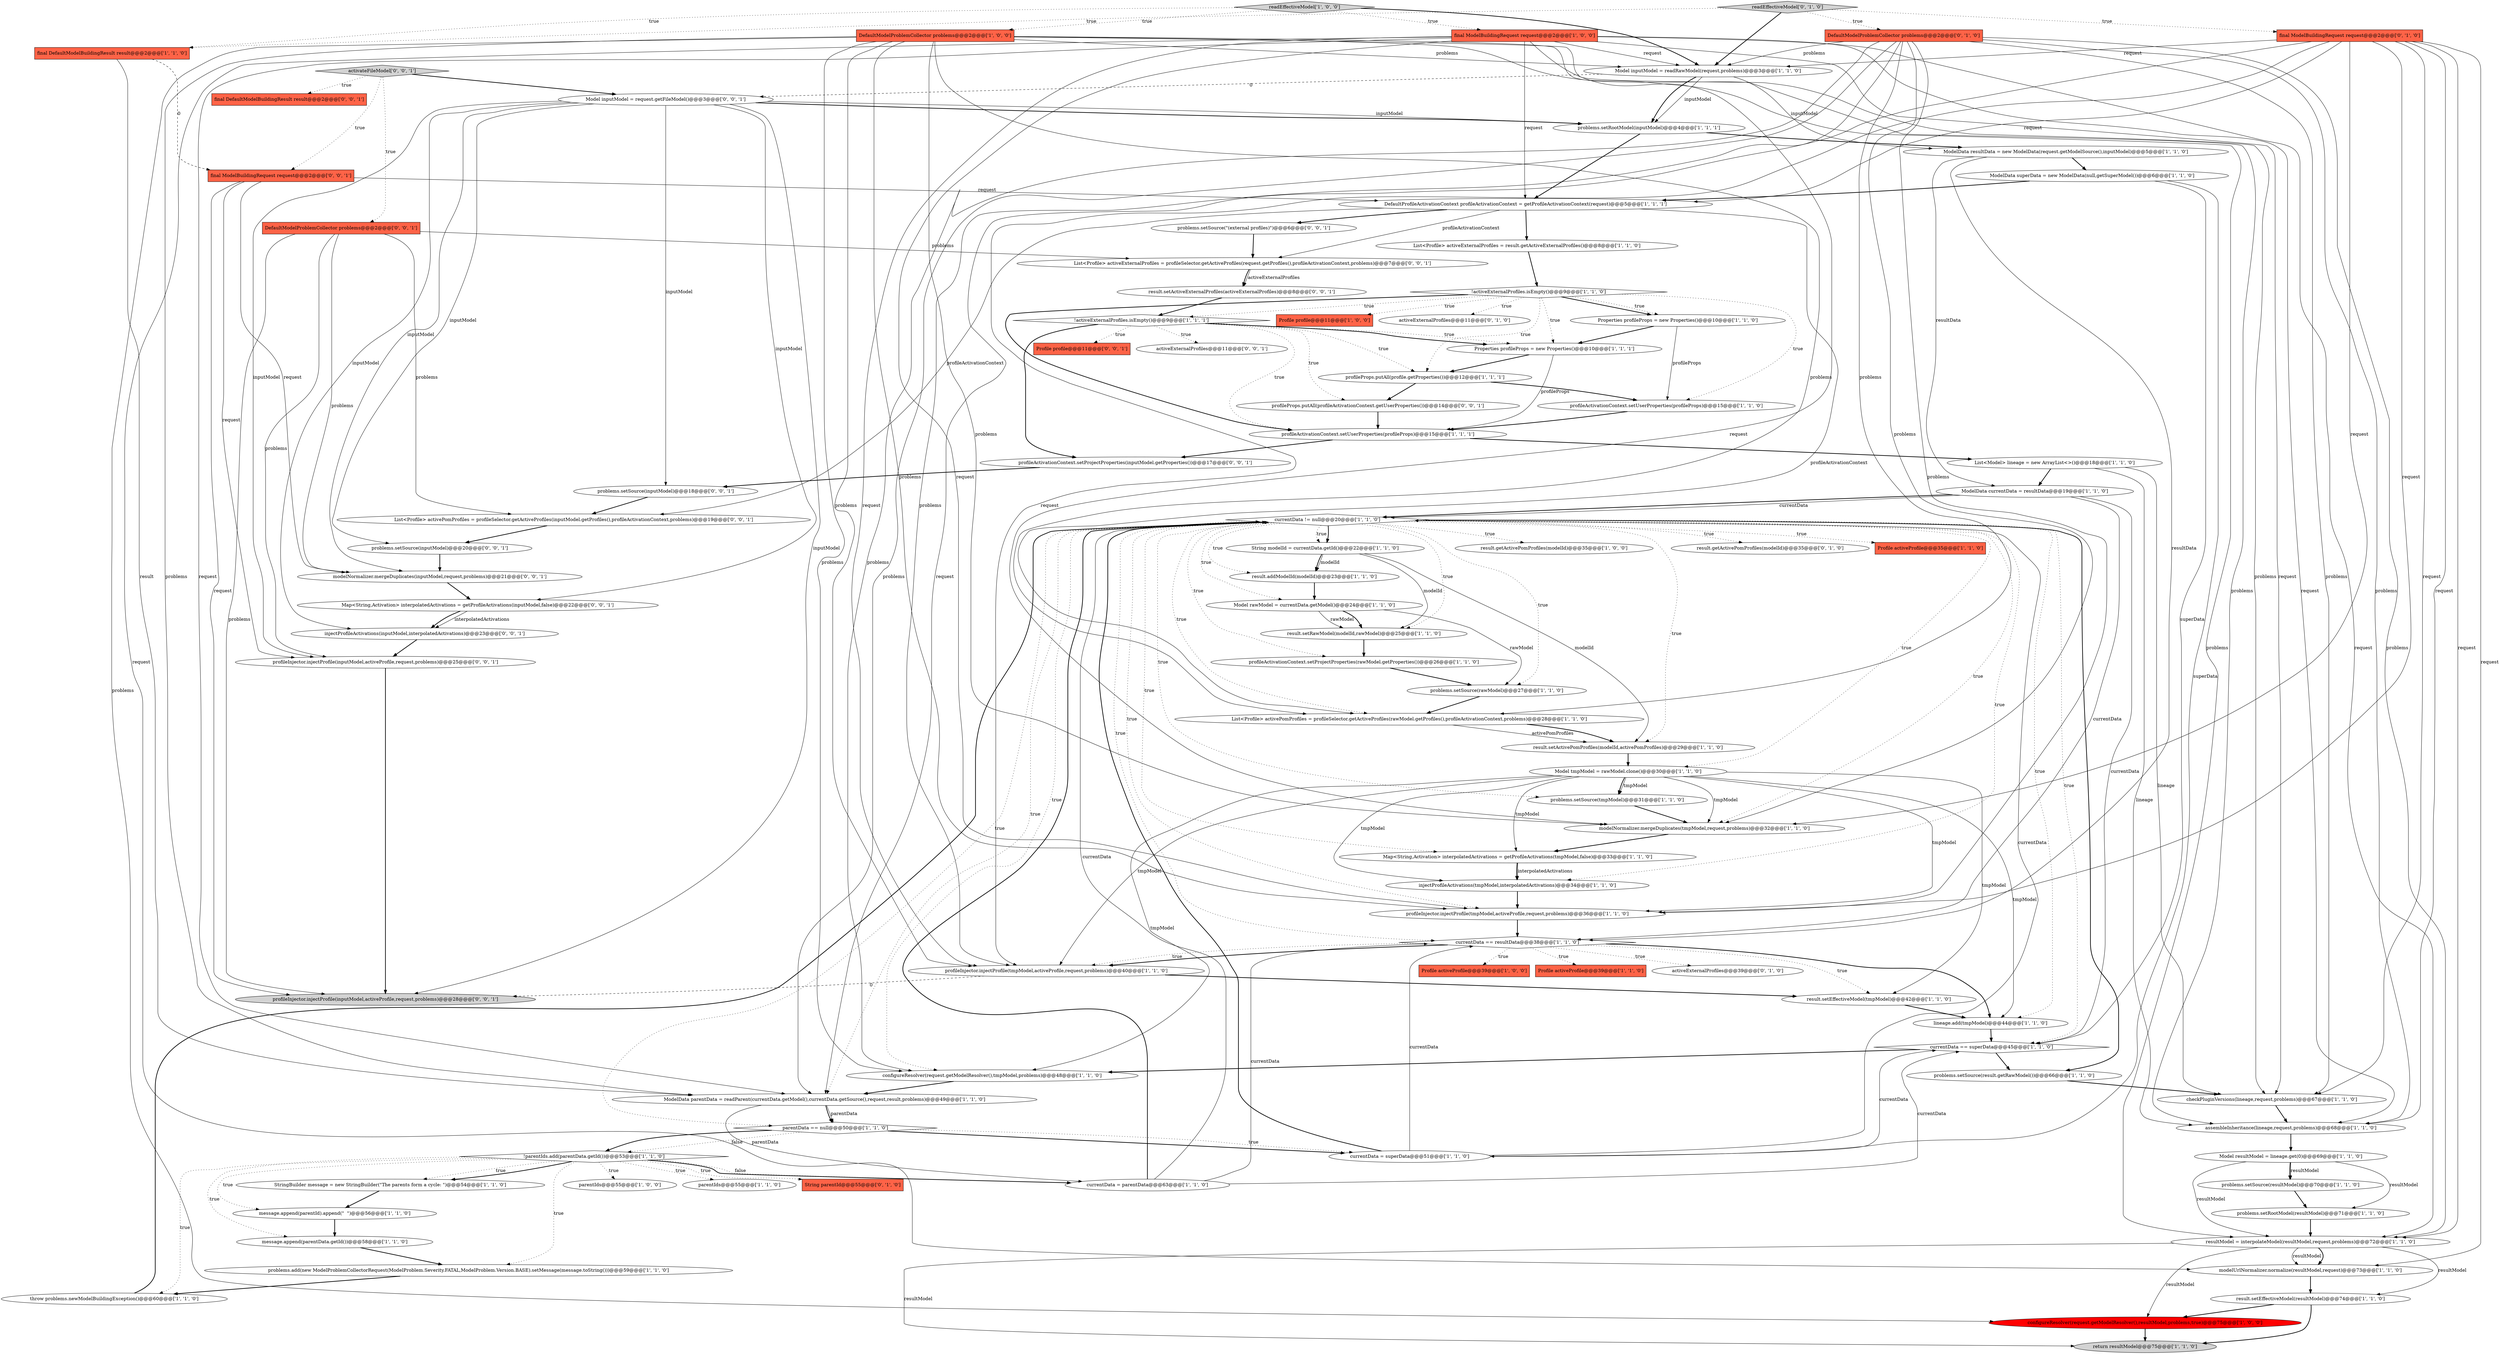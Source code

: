 digraph {
10 [style = filled, label = "result.getActivePomProfiles(modelId)@@@35@@@['1', '0', '0']", fillcolor = white, shape = ellipse image = "AAA0AAABBB1BBB"];
92 [style = filled, label = "result.setActiveExternalProfiles(activeExternalProfiles)@@@8@@@['0', '0', '1']", fillcolor = white, shape = ellipse image = "AAA0AAABBB3BBB"];
1 [style = filled, label = "problems.setSource(tmpModel)@@@31@@@['1', '1', '0']", fillcolor = white, shape = ellipse image = "AAA0AAABBB1BBB"];
60 [style = filled, label = "resultModel = interpolateModel(resultModel,request,problems)@@@72@@@['1', '1', '0']", fillcolor = white, shape = ellipse image = "AAA0AAABBB1BBB"];
55 [style = filled, label = "currentData == superData@@@45@@@['1', '1', '0']", fillcolor = white, shape = diamond image = "AAA0AAABBB1BBB"];
64 [style = filled, label = "throw problems.newModelBuildingException()@@@60@@@['1', '1', '0']", fillcolor = white, shape = ellipse image = "AAA0AAABBB1BBB"];
18 [style = filled, label = "parentIds@@@55@@@['1', '0', '0']", fillcolor = white, shape = ellipse image = "AAA0AAABBB1BBB"];
51 [style = filled, label = "profileInjector.injectProfile(tmpModel,activeProfile,request,problems)@@@36@@@['1', '1', '0']", fillcolor = white, shape = ellipse image = "AAA0AAABBB1BBB"];
85 [style = filled, label = "Profile profile@@@11@@@['0', '0', '1']", fillcolor = tomato, shape = box image = "AAA0AAABBB3BBB"];
42 [style = filled, label = "configureResolver(request.getModelResolver(),resultModel,problems,true)@@@75@@@['1', '0', '0']", fillcolor = red, shape = ellipse image = "AAA1AAABBB1BBB"];
77 [style = filled, label = "final DefaultModelBuildingResult result@@@2@@@['0', '0', '1']", fillcolor = tomato, shape = box image = "AAA0AAABBB3BBB"];
30 [style = filled, label = "problems.setRootModel(inputModel)@@@4@@@['1', '1', '1']", fillcolor = white, shape = ellipse image = "AAA0AAABBB1BBB"];
61 [style = filled, label = "List<Profile> activePomProfiles = profileSelector.getActiveProfiles(rawModel.getProfiles(),profileActivationContext,problems)@@@28@@@['1', '1', '0']", fillcolor = white, shape = ellipse image = "AAA0AAABBB1BBB"];
45 [style = filled, label = "profileProps.putAll(profile.getProperties())@@@12@@@['1', '1', '1']", fillcolor = white, shape = ellipse image = "AAA0AAABBB1BBB"];
67 [style = filled, label = "currentData = parentData@@@63@@@['1', '1', '0']", fillcolor = white, shape = ellipse image = "AAA0AAABBB1BBB"];
90 [style = filled, label = "modelNormalizer.mergeDuplicates(inputModel,request,problems)@@@21@@@['0', '0', '1']", fillcolor = white, shape = ellipse image = "AAA0AAABBB3BBB"];
50 [style = filled, label = "problems.setRootModel(resultModel)@@@71@@@['1', '1', '0']", fillcolor = white, shape = ellipse image = "AAA0AAABBB1BBB"];
66 [style = filled, label = "Map<String,Activation> interpolatedActivations = getProfileActivations(tmpModel,false)@@@33@@@['1', '1', '0']", fillcolor = white, shape = ellipse image = "AAA0AAABBB1BBB"];
53 [style = filled, label = "List<Profile> activeExternalProfiles = result.getActiveExternalProfiles()@@@8@@@['1', '1', '0']", fillcolor = white, shape = ellipse image = "AAA0AAABBB1BBB"];
57 [style = filled, label = "currentData == resultData@@@38@@@['1', '1', '0']", fillcolor = white, shape = diamond image = "AAA0AAABBB1BBB"];
17 [style = filled, label = "List<Model> lineage = new ArrayList<>()@@@18@@@['1', '1', '0']", fillcolor = white, shape = ellipse image = "AAA0AAABBB1BBB"];
48 [style = filled, label = "lineage.add(tmpModel)@@@44@@@['1', '1', '0']", fillcolor = white, shape = ellipse image = "AAA0AAABBB1BBB"];
49 [style = filled, label = "DefaultProfileActivationContext profileActivationContext = getProfileActivationContext(request)@@@5@@@['1', '1', '1']", fillcolor = white, shape = ellipse image = "AAA0AAABBB1BBB"];
11 [style = filled, label = "profileActivationContext.setUserProperties(profileProps)@@@15@@@['1', '1', '1']", fillcolor = white, shape = ellipse image = "AAA0AAABBB1BBB"];
58 [style = filled, label = "assembleInheritance(lineage,request,problems)@@@68@@@['1', '1', '0']", fillcolor = white, shape = ellipse image = "AAA0AAABBB1BBB"];
12 [style = filled, label = "ModelData currentData = resultData@@@19@@@['1', '1', '0']", fillcolor = white, shape = ellipse image = "AAA0AAABBB1BBB"];
41 [style = filled, label = "message.append(parentData.getId())@@@58@@@['1', '1', '0']", fillcolor = white, shape = ellipse image = "AAA0AAABBB1BBB"];
68 [style = filled, label = "result.getActivePomProfiles(modelId)@@@35@@@['0', '1', '0']", fillcolor = white, shape = ellipse image = "AAA0AAABBB2BBB"];
93 [style = filled, label = "activateFileModel['0', '0', '1']", fillcolor = lightgray, shape = diamond image = "AAA0AAABBB3BBB"];
33 [style = filled, label = "ModelData parentData = readParent(currentData.getModel(),currentData.getSource(),request,result,problems)@@@49@@@['1', '1', '0']", fillcolor = white, shape = ellipse image = "AAA0AAABBB1BBB"];
73 [style = filled, label = "readEffectiveModel['0', '1', '0']", fillcolor = lightgray, shape = diamond image = "AAA0AAABBB2BBB"];
34 [style = filled, label = "final DefaultModelBuildingResult result@@@2@@@['1', '1', '0']", fillcolor = tomato, shape = box image = "AAA0AAABBB1BBB"];
0 [style = filled, label = "String modelId = currentData.getId()@@@22@@@['1', '1', '0']", fillcolor = white, shape = ellipse image = "AAA0AAABBB1BBB"];
22 [style = filled, label = "currentData != null@@@20@@@['1', '1', '0']", fillcolor = white, shape = diamond image = "AAA0AAABBB1BBB"];
36 [style = filled, label = "!activeExternalProfiles.isEmpty()@@@9@@@['1', '1', '0']", fillcolor = white, shape = diamond image = "AAA0AAABBB1BBB"];
91 [style = filled, label = "Map<String,Activation> interpolatedActivations = getProfileActivations(inputModel,false)@@@22@@@['0', '0', '1']", fillcolor = white, shape = ellipse image = "AAA0AAABBB3BBB"];
28 [style = filled, label = "modelNormalizer.mergeDuplicates(tmpModel,request,problems)@@@32@@@['1', '1', '0']", fillcolor = white, shape = ellipse image = "AAA0AAABBB1BBB"];
7 [style = filled, label = "Profile activeProfile@@@39@@@['1', '1', '0']", fillcolor = tomato, shape = box image = "AAA0AAABBB1BBB"];
21 [style = filled, label = "Profile activeProfile@@@35@@@['1', '1', '0']", fillcolor = tomato, shape = box image = "AAA0AAABBB1BBB"];
27 [style = filled, label = "Profile profile@@@11@@@['1', '0', '0']", fillcolor = tomato, shape = box image = "AAA0AAABBB1BBB"];
35 [style = filled, label = "message.append(parentId).append(\"  \")@@@56@@@['1', '1', '0']", fillcolor = white, shape = ellipse image = "AAA0AAABBB1BBB"];
81 [style = filled, label = "DefaultModelProblemCollector problems@@@2@@@['0', '0', '1']", fillcolor = tomato, shape = box image = "AAA0AAABBB3BBB"];
94 [style = filled, label = "profileInjector.injectProfile(inputModel,activeProfile,request,problems)@@@28@@@['0', '0', '1']", fillcolor = lightgray, shape = ellipse image = "AAA0AAABBB3BBB"];
80 [style = filled, label = "problems.setSource(inputModel)@@@20@@@['0', '0', '1']", fillcolor = white, shape = ellipse image = "AAA0AAABBB3BBB"];
65 [style = filled, label = "problems.setSource(resultModel)@@@70@@@['1', '1', '0']", fillcolor = white, shape = ellipse image = "AAA0AAABBB1BBB"];
79 [style = filled, label = "Model inputModel = request.getFileModel()@@@3@@@['0', '0', '1']", fillcolor = white, shape = ellipse image = "AAA0AAABBB3BBB"];
19 [style = filled, label = "checkPluginVersions(lineage,request,problems)@@@67@@@['1', '1', '0']", fillcolor = white, shape = ellipse image = "AAA0AAABBB1BBB"];
59 [style = filled, label = "profileActivationContext.setUserProperties(profileProps)@@@15@@@['1', '1', '0']", fillcolor = white, shape = ellipse image = "AAA0AAABBB1BBB"];
20 [style = filled, label = "!parentIds.add(parentData.getId())@@@53@@@['1', '1', '0']", fillcolor = white, shape = diamond image = "AAA0AAABBB1BBB"];
14 [style = filled, label = "result.setRawModel(modelId,rawModel)@@@25@@@['1', '1', '0']", fillcolor = white, shape = ellipse image = "AAA0AAABBB1BBB"];
39 [style = filled, label = "!activeExternalProfiles.isEmpty()@@@9@@@['1', '1', '1']", fillcolor = white, shape = diamond image = "AAA0AAABBB1BBB"];
83 [style = filled, label = "List<Profile> activeExternalProfiles = profileSelector.getActiveProfiles(request.getProfiles(),profileActivationContext,problems)@@@7@@@['0', '0', '1']", fillcolor = white, shape = ellipse image = "AAA0AAABBB3BBB"];
52 [style = filled, label = "currentData = superData@@@51@@@['1', '1', '0']", fillcolor = white, shape = ellipse image = "AAA0AAABBB1BBB"];
46 [style = filled, label = "result.setEffectiveModel(resultModel)@@@74@@@['1', '1', '0']", fillcolor = white, shape = ellipse image = "AAA0AAABBB1BBB"];
2 [style = filled, label = "DefaultModelProblemCollector problems@@@2@@@['1', '0', '0']", fillcolor = tomato, shape = box image = "AAA0AAABBB1BBB"];
32 [style = filled, label = "Model rawModel = currentData.getModel()@@@24@@@['1', '1', '0']", fillcolor = white, shape = ellipse image = "AAA0AAABBB1BBB"];
74 [style = filled, label = "final ModelBuildingRequest request@@@2@@@['0', '1', '0']", fillcolor = tomato, shape = box image = "AAA0AAABBB2BBB"];
16 [style = filled, label = "problems.setSource(rawModel)@@@27@@@['1', '1', '0']", fillcolor = white, shape = ellipse image = "AAA0AAABBB1BBB"];
78 [style = filled, label = "problems.setSource(inputModel)@@@18@@@['0', '0', '1']", fillcolor = white, shape = ellipse image = "AAA0AAABBB3BBB"];
38 [style = filled, label = "configureResolver(request.getModelResolver(),tmpModel,problems)@@@48@@@['1', '1', '0']", fillcolor = white, shape = ellipse image = "AAA0AAABBB1BBB"];
24 [style = filled, label = "StringBuilder message = new StringBuilder(\"The parents form a cycle: \")@@@54@@@['1', '1', '0']", fillcolor = white, shape = ellipse image = "AAA0AAABBB1BBB"];
69 [style = filled, label = "DefaultModelProblemCollector problems@@@2@@@['0', '1', '0']", fillcolor = tomato, shape = box image = "AAA0AAABBB2BBB"];
75 [style = filled, label = "profileInjector.injectProfile(inputModel,activeProfile,request,problems)@@@25@@@['0', '0', '1']", fillcolor = white, shape = ellipse image = "AAA0AAABBB3BBB"];
76 [style = filled, label = "injectProfileActivations(inputModel,interpolatedActivations)@@@23@@@['0', '0', '1']", fillcolor = white, shape = ellipse image = "AAA0AAABBB3BBB"];
37 [style = filled, label = "Model tmpModel = rawModel.clone()@@@30@@@['1', '1', '0']", fillcolor = white, shape = ellipse image = "AAA0AAABBB1BBB"];
43 [style = filled, label = "Properties profileProps = new Properties()@@@10@@@['1', '1', '0']", fillcolor = white, shape = ellipse image = "AAA0AAABBB1BBB"];
44 [style = filled, label = "return resultModel@@@75@@@['1', '1', '0']", fillcolor = lightgray, shape = ellipse image = "AAA0AAABBB1BBB"];
87 [style = filled, label = "final ModelBuildingRequest request@@@2@@@['0', '0', '1']", fillcolor = tomato, shape = box image = "AAA0AAABBB3BBB"];
29 [style = filled, label = "Model resultModel = lineage.get(0)@@@69@@@['1', '1', '0']", fillcolor = white, shape = ellipse image = "AAA0AAABBB1BBB"];
31 [style = filled, label = "problems.setSource(result.getRawModel())@@@66@@@['1', '1', '0']", fillcolor = white, shape = ellipse image = "AAA0AAABBB1BBB"];
72 [style = filled, label = "activeExternalProfiles@@@39@@@['0', '1', '0']", fillcolor = white, shape = ellipse image = "AAA0AAABBB2BBB"];
25 [style = filled, label = "parentIds@@@55@@@['1', '1', '0']", fillcolor = white, shape = ellipse image = "AAA0AAABBB1BBB"];
3 [style = filled, label = "ModelData resultData = new ModelData(request.getModelSource(),inputModel)@@@5@@@['1', '1', '0']", fillcolor = white, shape = ellipse image = "AAA0AAABBB1BBB"];
23 [style = filled, label = "profileInjector.injectProfile(tmpModel,activeProfile,request,problems)@@@40@@@['1', '1', '0']", fillcolor = white, shape = ellipse image = "AAA0AAABBB1BBB"];
40 [style = filled, label = "readEffectiveModel['1', '0', '0']", fillcolor = lightgray, shape = diamond image = "AAA0AAABBB1BBB"];
6 [style = filled, label = "injectProfileActivations(tmpModel,interpolatedActivations)@@@34@@@['1', '1', '0']", fillcolor = white, shape = ellipse image = "AAA0AAABBB1BBB"];
82 [style = filled, label = "profileProps.putAll(profileActivationContext.getUserProperties())@@@14@@@['0', '0', '1']", fillcolor = white, shape = ellipse image = "AAA0AAABBB3BBB"];
5 [style = filled, label = "final ModelBuildingRequest request@@@2@@@['1', '0', '0']", fillcolor = tomato, shape = box image = "AAA0AAABBB1BBB"];
15 [style = filled, label = "result.addModelId(modelId)@@@23@@@['1', '1', '0']", fillcolor = white, shape = ellipse image = "AAA0AAABBB1BBB"];
9 [style = filled, label = "modelUrlNormalizer.normalize(resultModel,request)@@@73@@@['1', '1', '0']", fillcolor = white, shape = ellipse image = "AAA0AAABBB1BBB"];
47 [style = filled, label = "result.setActivePomProfiles(modelId,activePomProfiles)@@@29@@@['1', '1', '0']", fillcolor = white, shape = ellipse image = "AAA0AAABBB1BBB"];
70 [style = filled, label = "String parentId@@@55@@@['0', '1', '0']", fillcolor = tomato, shape = box image = "AAA0AAABBB2BBB"];
26 [style = filled, label = "result.setEffectiveModel(tmpModel)@@@42@@@['1', '1', '0']", fillcolor = white, shape = ellipse image = "AAA0AAABBB1BBB"];
71 [style = filled, label = "activeExternalProfiles@@@11@@@['0', '1', '0']", fillcolor = white, shape = ellipse image = "AAA0AAABBB2BBB"];
89 [style = filled, label = "activeExternalProfiles@@@11@@@['0', '0', '1']", fillcolor = white, shape = ellipse image = "AAA0AAABBB3BBB"];
84 [style = filled, label = "List<Profile> activePomProfiles = profileSelector.getActiveProfiles(inputModel.getProfiles(),profileActivationContext,problems)@@@19@@@['0', '0', '1']", fillcolor = white, shape = ellipse image = "AAA0AAABBB3BBB"];
62 [style = filled, label = "profileActivationContext.setProjectProperties(rawModel.getProperties())@@@26@@@['1', '1', '0']", fillcolor = white, shape = ellipse image = "AAA0AAABBB1BBB"];
4 [style = filled, label = "Profile activeProfile@@@39@@@['1', '0', '0']", fillcolor = tomato, shape = box image = "AAA0AAABBB1BBB"];
8 [style = filled, label = "parentData == null@@@50@@@['1', '1', '0']", fillcolor = white, shape = diamond image = "AAA0AAABBB1BBB"];
13 [style = filled, label = "Model inputModel = readRawModel(request,problems)@@@3@@@['1', '1', '0']", fillcolor = white, shape = ellipse image = "AAA0AAABBB1BBB"];
88 [style = filled, label = "problems.setSource(\"(external profiles)\")@@@6@@@['0', '0', '1']", fillcolor = white, shape = ellipse image = "AAA0AAABBB3BBB"];
63 [style = filled, label = "ModelData superData = new ModelData(null,getSuperModel())@@@6@@@['1', '1', '0']", fillcolor = white, shape = ellipse image = "AAA0AAABBB1BBB"];
54 [style = filled, label = "Properties profileProps = new Properties()@@@10@@@['1', '1', '1']", fillcolor = white, shape = ellipse image = "AAA0AAABBB1BBB"];
86 [style = filled, label = "profileActivationContext.setProjectProperties(inputModel.getProperties())@@@17@@@['0', '0', '1']", fillcolor = white, shape = ellipse image = "AAA0AAABBB3BBB"];
56 [style = filled, label = "problems.add(new ModelProblemCollectorRequest(ModelProblem.Severity.FATAL,ModelProblem.Version.BASE).setMessage(message.toString()))@@@59@@@['1', '1', '0']", fillcolor = white, shape = ellipse image = "AAA0AAABBB1BBB"];
32->14 [style = solid, label="rawModel"];
60->9 [style = bold, label=""];
60->42 [style = solid, label="resultModel"];
83->92 [style = bold, label=""];
56->64 [style = bold, label=""];
35->41 [style = bold, label=""];
11->86 [style = bold, label=""];
79->78 [style = solid, label="inputModel"];
79->94 [style = solid, label="inputModel"];
74->58 [style = solid, label="request"];
49->84 [style = solid, label="profileActivationContext"];
39->11 [style = dotted, label="true"];
40->5 [style = dotted, label="true"];
39->82 [style = dotted, label="true"];
20->41 [style = dotted, label="true"];
2->51 [style = solid, label="problems"];
39->54 [style = bold, label=""];
47->37 [style = bold, label=""];
75->94 [style = bold, label=""];
30->49 [style = bold, label=""];
2->58 [style = solid, label="problems"];
45->82 [style = bold, label=""];
5->60 [style = solid, label="request"];
40->13 [style = bold, label=""];
12->57 [style = solid, label="currentData"];
12->55 [style = solid, label="currentData"];
36->11 [style = bold, label=""];
0->15 [style = bold, label=""];
92->39 [style = bold, label=""];
22->14 [style = dotted, label="true"];
39->89 [style = dotted, label="true"];
20->56 [style = dotted, label="true"];
23->94 [style = dashed, label="0"];
22->68 [style = dotted, label="true"];
53->36 [style = bold, label=""];
1->28 [style = bold, label=""];
79->76 [style = solid, label="inputModel"];
83->92 [style = solid, label="activeExternalProfiles"];
22->0 [style = bold, label=""];
8->20 [style = bold, label=""];
37->28 [style = solid, label="tmpModel"];
65->50 [style = bold, label=""];
42->44 [style = bold, label=""];
36->39 [style = dotted, label="true"];
22->38 [style = dotted, label="true"];
8->52 [style = dotted, label="true"];
5->28 [style = solid, label="request"];
43->59 [style = solid, label="profileProps"];
22->16 [style = dotted, label="true"];
93->79 [style = bold, label=""];
17->58 [style = solid, label="lineage"];
20->18 [style = dotted, label="true"];
2->61 [style = solid, label="problems"];
37->48 [style = solid, label="tmpModel"];
55->31 [style = bold, label=""];
37->26 [style = solid, label="tmpModel"];
60->46 [style = solid, label="resultModel"];
60->9 [style = solid, label="resultModel"];
12->22 [style = bold, label=""];
79->30 [style = solid, label="inputModel"];
34->33 [style = solid, label="result"];
76->75 [style = bold, label=""];
39->86 [style = bold, label=""];
36->54 [style = dotted, label="true"];
88->83 [style = bold, label=""];
46->42 [style = bold, label=""];
61->47 [style = solid, label="activePomProfiles"];
66->6 [style = solid, label="interpolatedActivations"];
69->60 [style = solid, label="problems"];
57->72 [style = dotted, label="true"];
5->9 [style = solid, label="request"];
81->90 [style = solid, label="problems"];
32->16 [style = solid, label="rawModel"];
2->33 [style = solid, label="problems"];
52->55 [style = solid, label="currentData"];
74->19 [style = solid, label="request"];
81->83 [style = solid, label="problems"];
57->7 [style = dotted, label="true"];
20->24 [style = dotted, label="true"];
22->61 [style = dotted, label="true"];
22->0 [style = dotted, label="true"];
37->1 [style = bold, label=""];
69->61 [style = solid, label="problems"];
64->22 [style = bold, label=""];
45->59 [style = bold, label=""];
2->38 [style = solid, label="problems"];
22->33 [style = dotted, label="true"];
55->38 [style = bold, label=""];
79->30 [style = bold, label=""];
3->63 [style = bold, label=""];
86->78 [style = bold, label=""];
40->2 [style = dotted, label="true"];
73->69 [style = dotted, label="true"];
5->58 [style = solid, label="request"];
80->90 [style = bold, label=""];
69->13 [style = solid, label="problems"];
87->90 [style = solid, label="request"];
73->13 [style = bold, label=""];
67->22 [style = bold, label=""];
2->28 [style = solid, label="problems"];
69->51 [style = solid, label="problems"];
57->23 [style = bold, label=""];
20->67 [style = bold, label=""];
36->45 [style = dotted, label="true"];
37->51 [style = solid, label="tmpModel"];
59->11 [style = bold, label=""];
13->79 [style = dashed, label="0"];
39->85 [style = dotted, label="true"];
74->13 [style = solid, label="request"];
48->55 [style = bold, label=""];
5->49 [style = solid, label="request"];
67->22 [style = solid, label="currentData"];
2->19 [style = solid, label="problems"];
5->51 [style = solid, label="request"];
11->17 [style = bold, label=""];
73->74 [style = dotted, label="true"];
22->66 [style = dotted, label="true"];
38->33 [style = bold, label=""];
22->32 [style = dotted, label="true"];
0->14 [style = solid, label="modelId"];
26->48 [style = bold, label=""];
33->8 [style = bold, label=""];
90->91 [style = bold, label=""];
57->4 [style = dotted, label="true"];
82->11 [style = bold, label=""];
37->1 [style = solid, label="tmpModel"];
69->58 [style = solid, label="problems"];
34->87 [style = dashed, label="0"];
54->11 [style = solid, label="profileProps"];
13->3 [style = solid, label="inputModel"];
67->57 [style = solid, label="currentData"];
36->43 [style = bold, label=""];
37->23 [style = solid, label="tmpModel"];
46->44 [style = bold, label=""];
22->21 [style = dotted, label="true"];
40->34 [style = dotted, label="true"];
13->30 [style = solid, label="inputModel"];
20->35 [style = dotted, label="true"];
20->25 [style = dotted, label="true"];
0->47 [style = solid, label="modelId"];
78->84 [style = bold, label=""];
93->81 [style = dotted, label="true"];
6->51 [style = bold, label=""];
9->46 [style = bold, label=""];
81->84 [style = solid, label="problems"];
84->80 [style = bold, label=""];
22->62 [style = dotted, label="true"];
16->61 [style = bold, label=""];
22->37 [style = dotted, label="true"];
32->14 [style = bold, label=""];
63->52 [style = solid, label="superData"];
74->23 [style = solid, label="request"];
17->19 [style = solid, label="lineage"];
0->15 [style = solid, label="modelId"];
52->22 [style = bold, label=""];
74->51 [style = solid, label="request"];
93->87 [style = dotted, label="true"];
74->49 [style = solid, label="request"];
8->52 [style = bold, label=""];
60->44 [style = solid, label="resultModel"];
69->23 [style = solid, label="problems"];
29->65 [style = bold, label=""];
36->71 [style = dotted, label="true"];
74->60 [style = solid, label="request"];
62->16 [style = bold, label=""];
37->6 [style = solid, label="tmpModel"];
69->19 [style = solid, label="problems"];
17->12 [style = bold, label=""];
22->1 [style = dotted, label="true"];
93->77 [style = dotted, label="true"];
91->76 [style = solid, label="interpolatedActivations"];
87->49 [style = solid, label="request"];
50->60 [style = bold, label=""];
52->57 [style = solid, label="currentData"];
73->34 [style = dotted, label="true"];
30->3 [style = bold, label=""];
20->67 [style = dotted, label="false"];
74->9 [style = solid, label="request"];
63->55 [style = solid, label="superData"];
33->8 [style = solid, label="parentData"];
81->75 [style = solid, label="problems"];
20->64 [style = dotted, label="true"];
2->13 [style = solid, label="problems"];
33->67 [style = solid, label="parentData"];
22->48 [style = dotted, label="true"];
3->57 [style = solid, label="resultData"];
87->94 [style = solid, label="request"];
51->57 [style = bold, label=""];
57->23 [style = dotted, label="true"];
5->13 [style = solid, label="request"];
74->33 [style = solid, label="request"];
43->54 [style = bold, label=""];
22->15 [style = dotted, label="true"];
49->83 [style = solid, label="profileActivationContext"];
69->28 [style = solid, label="problems"];
31->19 [style = bold, label=""];
20->70 [style = dotted, label="true"];
39->45 [style = dotted, label="true"];
49->61 [style = solid, label="profileActivationContext"];
39->54 [style = dotted, label="true"];
79->91 [style = solid, label="inputModel"];
5->19 [style = solid, label="request"];
54->45 [style = bold, label=""];
2->42 [style = solid, label="problems"];
22->10 [style = dotted, label="true"];
36->27 [style = dotted, label="true"];
22->57 [style = dotted, label="true"];
8->20 [style = dotted, label="false"];
5->23 [style = solid, label="request"];
24->35 [style = bold, label=""];
2->23 [style = solid, label="problems"];
79->75 [style = solid, label="inputModel"];
81->94 [style = solid, label="problems"];
91->76 [style = bold, label=""];
63->49 [style = bold, label=""];
3->12 [style = solid, label="resultData"];
23->26 [style = bold, label=""];
22->31 [style = bold, label=""];
66->6 [style = bold, label=""];
29->50 [style = solid, label="resultModel"];
41->56 [style = bold, label=""];
22->47 [style = dotted, label="true"];
29->65 [style = solid, label="resultModel"];
22->28 [style = dotted, label="true"];
22->55 [style = dotted, label="true"];
13->30 [style = bold, label=""];
52->22 [style = solid, label="currentData"];
2->60 [style = solid, label="problems"];
79->80 [style = solid, label="inputModel"];
22->6 [style = dotted, label="true"];
87->75 [style = solid, label="request"];
79->90 [style = solid, label="inputModel"];
37->66 [style = solid, label="tmpModel"];
57->48 [style = bold, label=""];
49->53 [style = bold, label=""];
29->60 [style = solid, label="resultModel"];
19->58 [style = bold, label=""];
37->38 [style = solid, label="tmpModel"];
22->8 [style = dotted, label="true"];
67->55 [style = solid, label="currentData"];
36->43 [style = dotted, label="true"];
58->29 [style = bold, label=""];
5->33 [style = solid, label="request"];
61->47 [style = bold, label=""];
69->38 [style = solid, label="problems"];
69->33 [style = solid, label="problems"];
57->26 [style = dotted, label="true"];
74->28 [style = solid, label="request"];
14->62 [style = bold, label=""];
36->59 [style = dotted, label="true"];
20->24 [style = bold, label=""];
15->32 [style = bold, label=""];
22->51 [style = dotted, label="true"];
12->22 [style = solid, label="currentData"];
49->88 [style = bold, label=""];
28->66 [style = bold, label=""];
}
